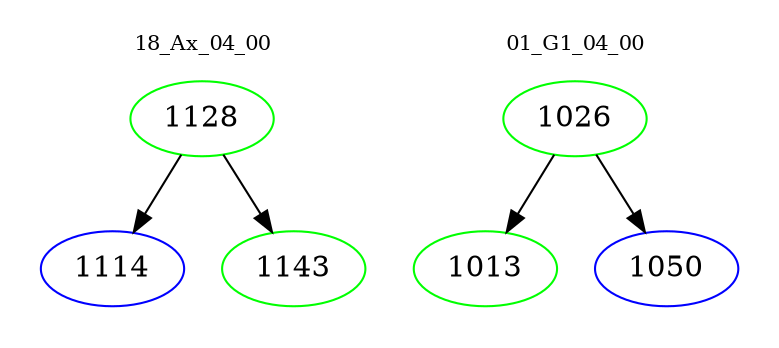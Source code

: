 digraph{
subgraph cluster_0 {
color = white
label = "18_Ax_04_00";
fontsize=10;
T0_1128 [label="1128", color="green"]
T0_1128 -> T0_1114 [color="black"]
T0_1114 [label="1114", color="blue"]
T0_1128 -> T0_1143 [color="black"]
T0_1143 [label="1143", color="green"]
}
subgraph cluster_1 {
color = white
label = "01_G1_04_00";
fontsize=10;
T1_1026 [label="1026", color="green"]
T1_1026 -> T1_1013 [color="black"]
T1_1013 [label="1013", color="green"]
T1_1026 -> T1_1050 [color="black"]
T1_1050 [label="1050", color="blue"]
}
}
